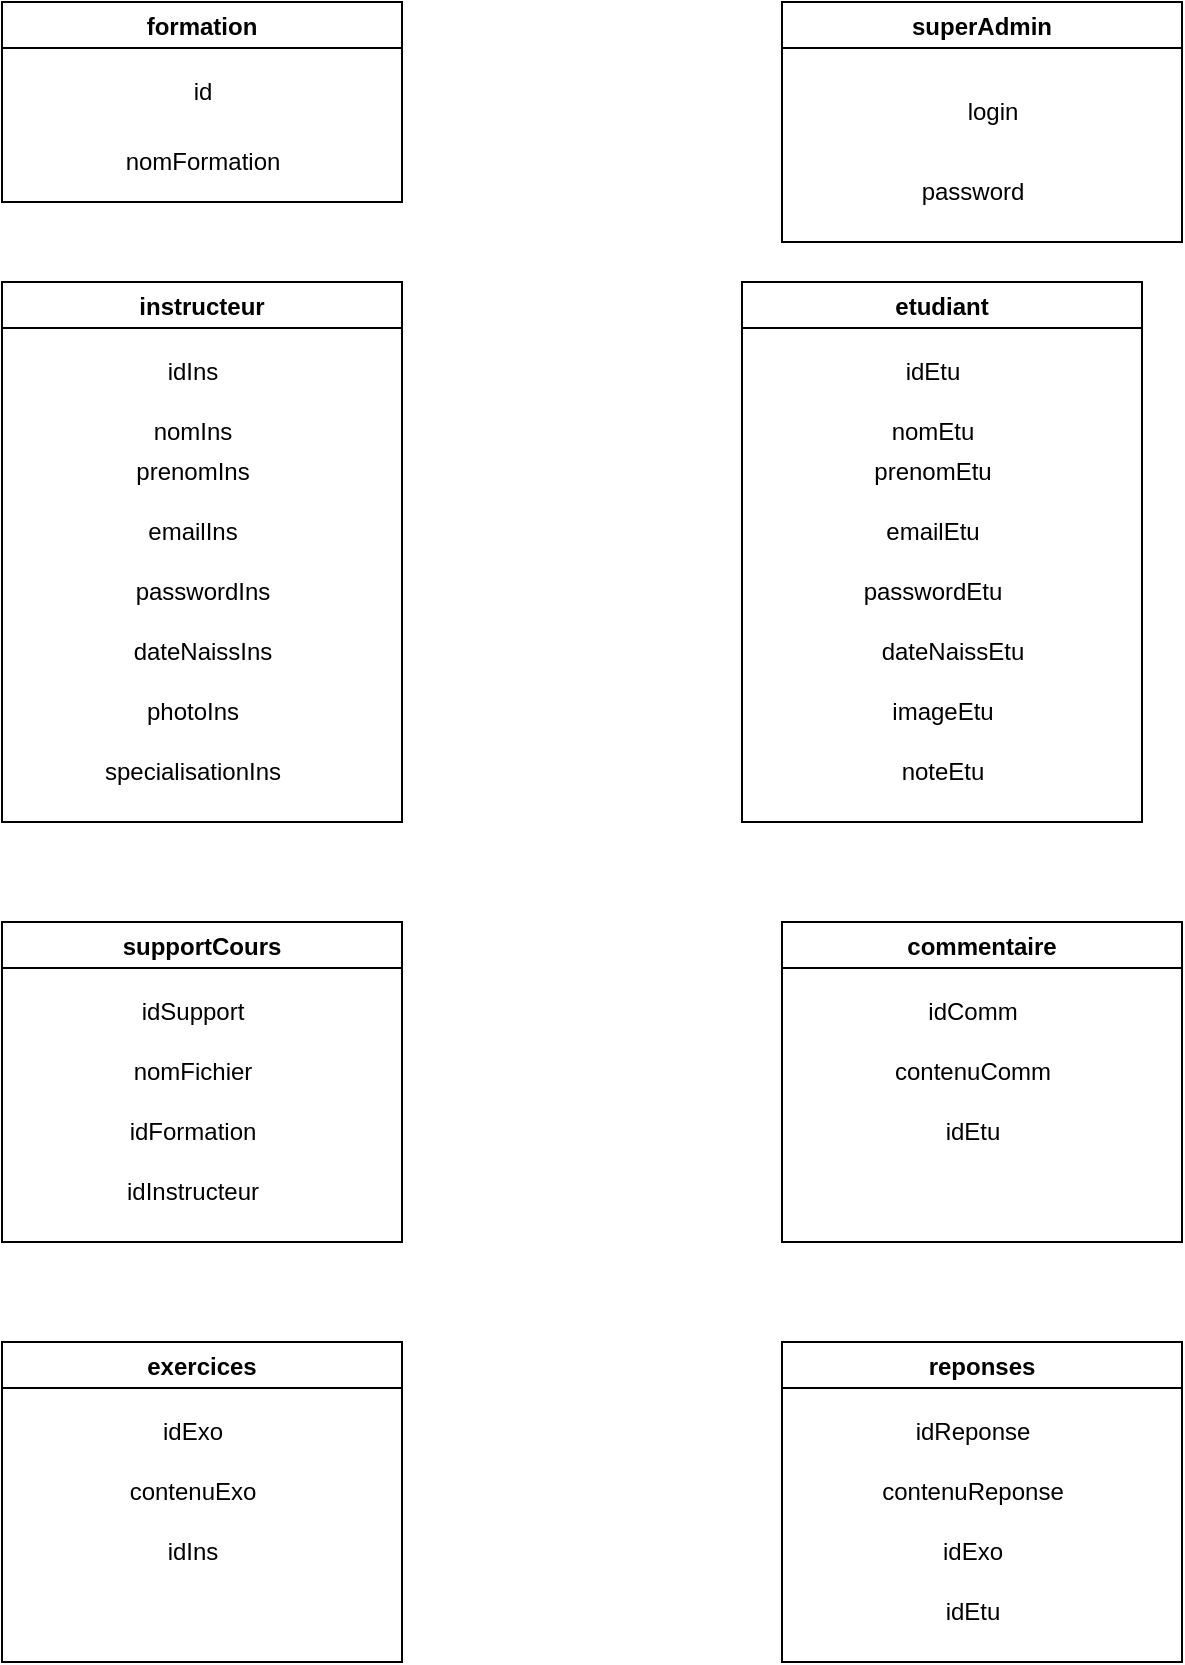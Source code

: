 <mxfile version="20.4.1" type="github">
  <diagram id="ogXXKhC3Jr8JgC0j9LE9" name="Page-1">
    <mxGraphModel dx="868" dy="492" grid="1" gridSize="10" guides="1" tooltips="1" connect="1" arrows="1" fold="1" page="1" pageScale="1" pageWidth="827" pageHeight="1169" math="0" shadow="0">
      <root>
        <mxCell id="0" />
        <mxCell id="1" parent="0" />
        <mxCell id="KN4Szy_uZ8C4-bPnuXyF-14" value="formation" style="swimlane;" vertex="1" parent="1">
          <mxGeometry x="110" y="110" width="200" height="100" as="geometry" />
        </mxCell>
        <mxCell id="KN4Szy_uZ8C4-bPnuXyF-16" value="nomFormation" style="text;html=1;align=center;verticalAlign=middle;resizable=0;points=[];autosize=1;strokeColor=none;fillColor=none;" vertex="1" parent="KN4Szy_uZ8C4-bPnuXyF-14">
          <mxGeometry x="50" y="65" width="100" height="30" as="geometry" />
        </mxCell>
        <mxCell id="KN4Szy_uZ8C4-bPnuXyF-15" value="id" style="text;html=1;align=center;verticalAlign=middle;resizable=0;points=[];autosize=1;strokeColor=none;fillColor=none;" vertex="1" parent="KN4Szy_uZ8C4-bPnuXyF-14">
          <mxGeometry x="85" y="30" width="30" height="30" as="geometry" />
        </mxCell>
        <mxCell id="KN4Szy_uZ8C4-bPnuXyF-17" value="superAdmin" style="swimlane;" vertex="1" parent="1">
          <mxGeometry x="500" y="110" width="200" height="120" as="geometry" />
        </mxCell>
        <mxCell id="KN4Szy_uZ8C4-bPnuXyF-18" value="login" style="text;html=1;align=center;verticalAlign=middle;resizable=0;points=[];autosize=1;strokeColor=none;fillColor=none;" vertex="1" parent="KN4Szy_uZ8C4-bPnuXyF-17">
          <mxGeometry x="80" y="40" width="50" height="30" as="geometry" />
        </mxCell>
        <mxCell id="KN4Szy_uZ8C4-bPnuXyF-19" value="password" style="text;html=1;align=center;verticalAlign=middle;resizable=0;points=[];autosize=1;strokeColor=none;fillColor=none;" vertex="1" parent="KN4Szy_uZ8C4-bPnuXyF-17">
          <mxGeometry x="60" y="80" width="70" height="30" as="geometry" />
        </mxCell>
        <mxCell id="KN4Szy_uZ8C4-bPnuXyF-20" value="instructeur" style="swimlane;" vertex="1" parent="1">
          <mxGeometry x="110" y="250" width="200" height="270" as="geometry">
            <mxRectangle x="110" y="250" width="100" height="30" as="alternateBounds" />
          </mxGeometry>
        </mxCell>
        <mxCell id="KN4Szy_uZ8C4-bPnuXyF-21" value="idIns" style="text;html=1;align=center;verticalAlign=middle;resizable=0;points=[];autosize=1;strokeColor=none;fillColor=none;" vertex="1" parent="KN4Szy_uZ8C4-bPnuXyF-20">
          <mxGeometry x="70" y="30" width="50" height="30" as="geometry" />
        </mxCell>
        <mxCell id="KN4Szy_uZ8C4-bPnuXyF-22" value="nomIns" style="text;html=1;align=center;verticalAlign=middle;resizable=0;points=[];autosize=1;strokeColor=none;fillColor=none;" vertex="1" parent="KN4Szy_uZ8C4-bPnuXyF-20">
          <mxGeometry x="65" y="60" width="60" height="30" as="geometry" />
        </mxCell>
        <mxCell id="KN4Szy_uZ8C4-bPnuXyF-23" value="prenomIns" style="text;html=1;align=center;verticalAlign=middle;resizable=0;points=[];autosize=1;strokeColor=none;fillColor=none;" vertex="1" parent="KN4Szy_uZ8C4-bPnuXyF-20">
          <mxGeometry x="55" y="80" width="80" height="30" as="geometry" />
        </mxCell>
        <mxCell id="KN4Szy_uZ8C4-bPnuXyF-24" value="emailIns" style="text;html=1;align=center;verticalAlign=middle;resizable=0;points=[];autosize=1;strokeColor=none;fillColor=none;" vertex="1" parent="KN4Szy_uZ8C4-bPnuXyF-20">
          <mxGeometry x="60" y="110" width="70" height="30" as="geometry" />
        </mxCell>
        <mxCell id="KN4Szy_uZ8C4-bPnuXyF-25" value="dateNaissIns" style="text;html=1;align=center;verticalAlign=middle;resizable=0;points=[];autosize=1;strokeColor=none;fillColor=none;" vertex="1" parent="KN4Szy_uZ8C4-bPnuXyF-20">
          <mxGeometry x="55" y="170" width="90" height="30" as="geometry" />
        </mxCell>
        <mxCell id="KN4Szy_uZ8C4-bPnuXyF-27" value="photoIns" style="text;html=1;align=center;verticalAlign=middle;resizable=0;points=[];autosize=1;strokeColor=none;fillColor=none;" vertex="1" parent="KN4Szy_uZ8C4-bPnuXyF-20">
          <mxGeometry x="60" y="200" width="70" height="30" as="geometry" />
        </mxCell>
        <mxCell id="KN4Szy_uZ8C4-bPnuXyF-28" value="specialisationIns" style="text;html=1;align=center;verticalAlign=middle;resizable=0;points=[];autosize=1;strokeColor=none;fillColor=none;" vertex="1" parent="KN4Szy_uZ8C4-bPnuXyF-20">
          <mxGeometry x="40" y="230" width="110" height="30" as="geometry" />
        </mxCell>
        <mxCell id="KN4Szy_uZ8C4-bPnuXyF-62" value="passwordIns" style="text;html=1;align=center;verticalAlign=middle;resizable=0;points=[];autosize=1;strokeColor=none;fillColor=none;" vertex="1" parent="KN4Szy_uZ8C4-bPnuXyF-20">
          <mxGeometry x="55" y="140" width="90" height="30" as="geometry" />
        </mxCell>
        <mxCell id="KN4Szy_uZ8C4-bPnuXyF-29" value="etudiant" style="swimlane;" vertex="1" parent="1">
          <mxGeometry x="480" y="250" width="200" height="270" as="geometry">
            <mxRectangle x="110" y="250" width="100" height="30" as="alternateBounds" />
          </mxGeometry>
        </mxCell>
        <mxCell id="KN4Szy_uZ8C4-bPnuXyF-30" value="idEtu" style="text;html=1;align=center;verticalAlign=middle;resizable=0;points=[];autosize=1;strokeColor=none;fillColor=none;" vertex="1" parent="KN4Szy_uZ8C4-bPnuXyF-29">
          <mxGeometry x="70" y="30" width="50" height="30" as="geometry" />
        </mxCell>
        <mxCell id="KN4Szy_uZ8C4-bPnuXyF-31" value="nomEtu" style="text;html=1;align=center;verticalAlign=middle;resizable=0;points=[];autosize=1;strokeColor=none;fillColor=none;" vertex="1" parent="KN4Szy_uZ8C4-bPnuXyF-29">
          <mxGeometry x="65" y="60" width="60" height="30" as="geometry" />
        </mxCell>
        <mxCell id="KN4Szy_uZ8C4-bPnuXyF-32" value="prenomEtu" style="text;html=1;align=center;verticalAlign=middle;resizable=0;points=[];autosize=1;strokeColor=none;fillColor=none;" vertex="1" parent="KN4Szy_uZ8C4-bPnuXyF-29">
          <mxGeometry x="55" y="80" width="80" height="30" as="geometry" />
        </mxCell>
        <mxCell id="KN4Szy_uZ8C4-bPnuXyF-33" value="emailEtu" style="text;html=1;align=center;verticalAlign=middle;resizable=0;points=[];autosize=1;strokeColor=none;fillColor=none;" vertex="1" parent="KN4Szy_uZ8C4-bPnuXyF-29">
          <mxGeometry x="60" y="110" width="70" height="30" as="geometry" />
        </mxCell>
        <mxCell id="KN4Szy_uZ8C4-bPnuXyF-34" value="dateNaissEtu" style="text;html=1;align=center;verticalAlign=middle;resizable=0;points=[];autosize=1;strokeColor=none;fillColor=none;" vertex="1" parent="KN4Szy_uZ8C4-bPnuXyF-29">
          <mxGeometry x="60" y="170" width="90" height="30" as="geometry" />
        </mxCell>
        <mxCell id="KN4Szy_uZ8C4-bPnuXyF-35" value="imageEtu" style="text;html=1;align=center;verticalAlign=middle;resizable=0;points=[];autosize=1;strokeColor=none;fillColor=none;" vertex="1" parent="KN4Szy_uZ8C4-bPnuXyF-29">
          <mxGeometry x="65" y="200" width="70" height="30" as="geometry" />
        </mxCell>
        <mxCell id="KN4Szy_uZ8C4-bPnuXyF-36" value="noteEtu" style="text;html=1;align=center;verticalAlign=middle;resizable=0;points=[];autosize=1;strokeColor=none;fillColor=none;" vertex="1" parent="KN4Szy_uZ8C4-bPnuXyF-29">
          <mxGeometry x="70" y="230" width="60" height="30" as="geometry" />
        </mxCell>
        <mxCell id="KN4Szy_uZ8C4-bPnuXyF-61" value="passwordEtu" style="text;html=1;align=center;verticalAlign=middle;resizable=0;points=[];autosize=1;strokeColor=none;fillColor=none;" vertex="1" parent="KN4Szy_uZ8C4-bPnuXyF-29">
          <mxGeometry x="50" y="140" width="90" height="30" as="geometry" />
        </mxCell>
        <mxCell id="KN4Szy_uZ8C4-bPnuXyF-37" value="supportCours" style="swimlane;" vertex="1" parent="1">
          <mxGeometry x="110" y="570" width="200" height="160" as="geometry">
            <mxRectangle x="110" y="250" width="100" height="30" as="alternateBounds" />
          </mxGeometry>
        </mxCell>
        <mxCell id="KN4Szy_uZ8C4-bPnuXyF-38" value="idSupport" style="text;html=1;align=center;verticalAlign=middle;resizable=0;points=[];autosize=1;strokeColor=none;fillColor=none;" vertex="1" parent="KN4Szy_uZ8C4-bPnuXyF-37">
          <mxGeometry x="60" y="30" width="70" height="30" as="geometry" />
        </mxCell>
        <mxCell id="KN4Szy_uZ8C4-bPnuXyF-39" value="nomFichier" style="text;html=1;align=center;verticalAlign=middle;resizable=0;points=[];autosize=1;strokeColor=none;fillColor=none;" vertex="1" parent="KN4Szy_uZ8C4-bPnuXyF-37">
          <mxGeometry x="55" y="60" width="80" height="30" as="geometry" />
        </mxCell>
        <mxCell id="KN4Szy_uZ8C4-bPnuXyF-40" value="idFormation" style="text;html=1;align=center;verticalAlign=middle;resizable=0;points=[];autosize=1;strokeColor=none;fillColor=none;" vertex="1" parent="KN4Szy_uZ8C4-bPnuXyF-37">
          <mxGeometry x="50" y="90" width="90" height="30" as="geometry" />
        </mxCell>
        <mxCell id="KN4Szy_uZ8C4-bPnuXyF-45" value="idInstructeur" style="text;html=1;align=center;verticalAlign=middle;resizable=0;points=[];autosize=1;strokeColor=none;fillColor=none;" vertex="1" parent="KN4Szy_uZ8C4-bPnuXyF-37">
          <mxGeometry x="50" y="120" width="90" height="30" as="geometry" />
        </mxCell>
        <mxCell id="KN4Szy_uZ8C4-bPnuXyF-46" value="commentaire" style="swimlane;" vertex="1" parent="1">
          <mxGeometry x="500" y="570" width="200" height="160" as="geometry">
            <mxRectangle x="110" y="250" width="100" height="30" as="alternateBounds" />
          </mxGeometry>
        </mxCell>
        <mxCell id="KN4Szy_uZ8C4-bPnuXyF-47" value="idComm" style="text;html=1;align=center;verticalAlign=middle;resizable=0;points=[];autosize=1;strokeColor=none;fillColor=none;" vertex="1" parent="KN4Szy_uZ8C4-bPnuXyF-46">
          <mxGeometry x="60" y="30" width="70" height="30" as="geometry" />
        </mxCell>
        <mxCell id="KN4Szy_uZ8C4-bPnuXyF-48" value="contenuComm" style="text;html=1;align=center;verticalAlign=middle;resizable=0;points=[];autosize=1;strokeColor=none;fillColor=none;" vertex="1" parent="KN4Szy_uZ8C4-bPnuXyF-46">
          <mxGeometry x="45" y="60" width="100" height="30" as="geometry" />
        </mxCell>
        <mxCell id="KN4Szy_uZ8C4-bPnuXyF-49" value="idEtu" style="text;html=1;align=center;verticalAlign=middle;resizable=0;points=[];autosize=1;strokeColor=none;fillColor=none;" vertex="1" parent="KN4Szy_uZ8C4-bPnuXyF-46">
          <mxGeometry x="70" y="90" width="50" height="30" as="geometry" />
        </mxCell>
        <mxCell id="KN4Szy_uZ8C4-bPnuXyF-51" value="exercices" style="swimlane;" vertex="1" parent="1">
          <mxGeometry x="110" y="780" width="200" height="160" as="geometry">
            <mxRectangle x="110" y="250" width="100" height="30" as="alternateBounds" />
          </mxGeometry>
        </mxCell>
        <mxCell id="KN4Szy_uZ8C4-bPnuXyF-52" value="idExo" style="text;html=1;align=center;verticalAlign=middle;resizable=0;points=[];autosize=1;strokeColor=none;fillColor=none;" vertex="1" parent="KN4Szy_uZ8C4-bPnuXyF-51">
          <mxGeometry x="70" y="30" width="50" height="30" as="geometry" />
        </mxCell>
        <mxCell id="KN4Szy_uZ8C4-bPnuXyF-53" value="contenuExo" style="text;html=1;align=center;verticalAlign=middle;resizable=0;points=[];autosize=1;strokeColor=none;fillColor=none;" vertex="1" parent="KN4Szy_uZ8C4-bPnuXyF-51">
          <mxGeometry x="50" y="60" width="90" height="30" as="geometry" />
        </mxCell>
        <mxCell id="KN4Szy_uZ8C4-bPnuXyF-54" value="idIns" style="text;html=1;align=center;verticalAlign=middle;resizable=0;points=[];autosize=1;strokeColor=none;fillColor=none;" vertex="1" parent="KN4Szy_uZ8C4-bPnuXyF-51">
          <mxGeometry x="70" y="90" width="50" height="30" as="geometry" />
        </mxCell>
        <mxCell id="KN4Szy_uZ8C4-bPnuXyF-56" value="reponses" style="swimlane;" vertex="1" parent="1">
          <mxGeometry x="500" y="780" width="200" height="160" as="geometry">
            <mxRectangle x="110" y="250" width="100" height="30" as="alternateBounds" />
          </mxGeometry>
        </mxCell>
        <mxCell id="KN4Szy_uZ8C4-bPnuXyF-57" value="idReponse" style="text;html=1;align=center;verticalAlign=middle;resizable=0;points=[];autosize=1;strokeColor=none;fillColor=none;" vertex="1" parent="KN4Szy_uZ8C4-bPnuXyF-56">
          <mxGeometry x="55" y="30" width="80" height="30" as="geometry" />
        </mxCell>
        <mxCell id="KN4Szy_uZ8C4-bPnuXyF-58" value="contenuReponse" style="text;html=1;align=center;verticalAlign=middle;resizable=0;points=[];autosize=1;strokeColor=none;fillColor=none;" vertex="1" parent="KN4Szy_uZ8C4-bPnuXyF-56">
          <mxGeometry x="40" y="60" width="110" height="30" as="geometry" />
        </mxCell>
        <mxCell id="KN4Szy_uZ8C4-bPnuXyF-59" value="idExo" style="text;html=1;align=center;verticalAlign=middle;resizable=0;points=[];autosize=1;strokeColor=none;fillColor=none;" vertex="1" parent="KN4Szy_uZ8C4-bPnuXyF-56">
          <mxGeometry x="70" y="90" width="50" height="30" as="geometry" />
        </mxCell>
        <mxCell id="KN4Szy_uZ8C4-bPnuXyF-60" value="idEtu" style="text;html=1;align=center;verticalAlign=middle;resizable=0;points=[];autosize=1;strokeColor=none;fillColor=none;" vertex="1" parent="KN4Szy_uZ8C4-bPnuXyF-56">
          <mxGeometry x="70" y="120" width="50" height="30" as="geometry" />
        </mxCell>
      </root>
    </mxGraphModel>
  </diagram>
</mxfile>
